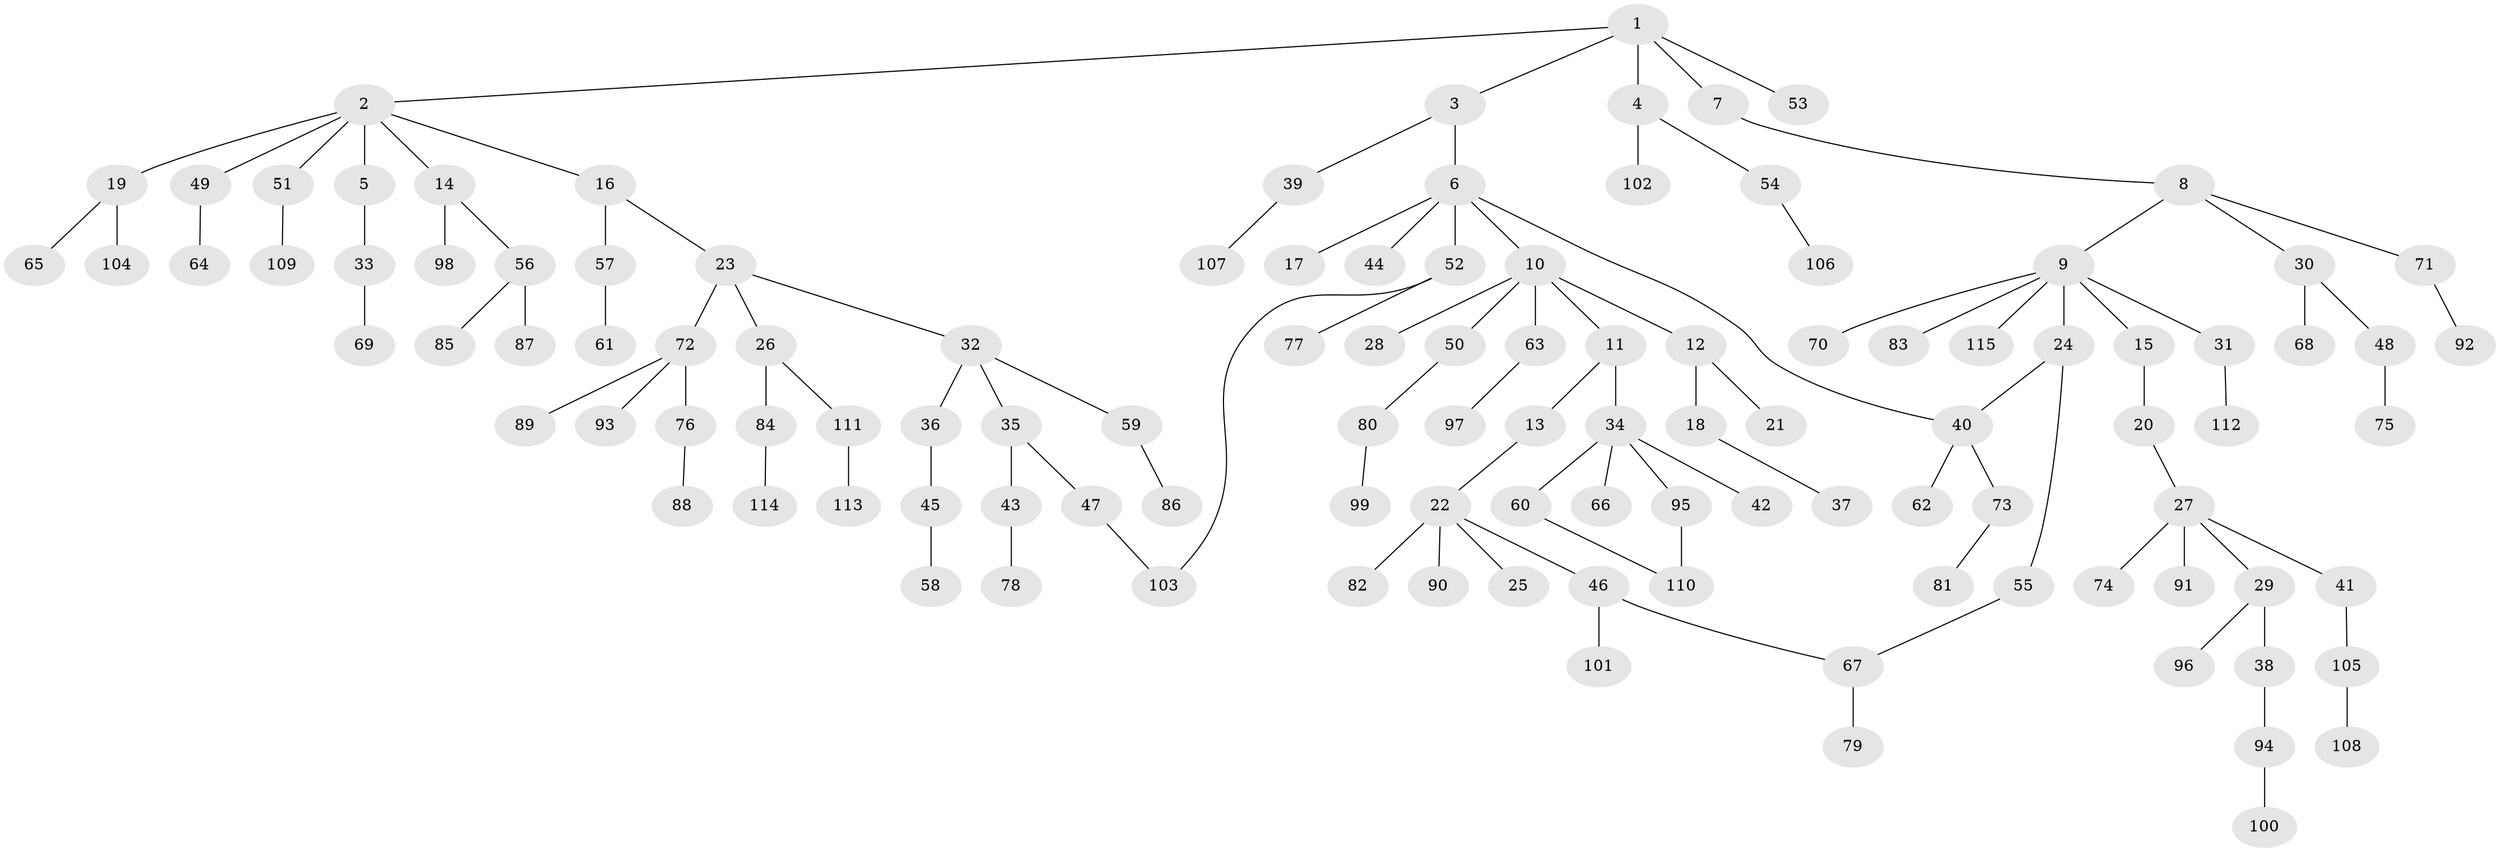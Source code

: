// Generated by graph-tools (version 1.1) at 2025/10/02/27/25 16:10:54]
// undirected, 115 vertices, 118 edges
graph export_dot {
graph [start="1"]
  node [color=gray90,style=filled];
  1;
  2;
  3;
  4;
  5;
  6;
  7;
  8;
  9;
  10;
  11;
  12;
  13;
  14;
  15;
  16;
  17;
  18;
  19;
  20;
  21;
  22;
  23;
  24;
  25;
  26;
  27;
  28;
  29;
  30;
  31;
  32;
  33;
  34;
  35;
  36;
  37;
  38;
  39;
  40;
  41;
  42;
  43;
  44;
  45;
  46;
  47;
  48;
  49;
  50;
  51;
  52;
  53;
  54;
  55;
  56;
  57;
  58;
  59;
  60;
  61;
  62;
  63;
  64;
  65;
  66;
  67;
  68;
  69;
  70;
  71;
  72;
  73;
  74;
  75;
  76;
  77;
  78;
  79;
  80;
  81;
  82;
  83;
  84;
  85;
  86;
  87;
  88;
  89;
  90;
  91;
  92;
  93;
  94;
  95;
  96;
  97;
  98;
  99;
  100;
  101;
  102;
  103;
  104;
  105;
  106;
  107;
  108;
  109;
  110;
  111;
  112;
  113;
  114;
  115;
  1 -- 2;
  1 -- 3;
  1 -- 4;
  1 -- 7;
  1 -- 53;
  2 -- 5;
  2 -- 14;
  2 -- 16;
  2 -- 19;
  2 -- 49;
  2 -- 51;
  3 -- 6;
  3 -- 39;
  4 -- 54;
  4 -- 102;
  5 -- 33;
  6 -- 10;
  6 -- 17;
  6 -- 44;
  6 -- 52;
  6 -- 40;
  7 -- 8;
  8 -- 9;
  8 -- 30;
  8 -- 71;
  9 -- 15;
  9 -- 24;
  9 -- 31;
  9 -- 70;
  9 -- 83;
  9 -- 115;
  10 -- 11;
  10 -- 12;
  10 -- 28;
  10 -- 50;
  10 -- 63;
  11 -- 13;
  11 -- 34;
  12 -- 18;
  12 -- 21;
  13 -- 22;
  14 -- 56;
  14 -- 98;
  15 -- 20;
  16 -- 23;
  16 -- 57;
  18 -- 37;
  19 -- 65;
  19 -- 104;
  20 -- 27;
  22 -- 25;
  22 -- 46;
  22 -- 82;
  22 -- 90;
  23 -- 26;
  23 -- 32;
  23 -- 72;
  24 -- 40;
  24 -- 55;
  26 -- 84;
  26 -- 111;
  27 -- 29;
  27 -- 41;
  27 -- 74;
  27 -- 91;
  29 -- 38;
  29 -- 96;
  30 -- 48;
  30 -- 68;
  31 -- 112;
  32 -- 35;
  32 -- 36;
  32 -- 59;
  33 -- 69;
  34 -- 42;
  34 -- 60;
  34 -- 66;
  34 -- 95;
  35 -- 43;
  35 -- 47;
  36 -- 45;
  38 -- 94;
  39 -- 107;
  40 -- 62;
  40 -- 73;
  41 -- 105;
  43 -- 78;
  45 -- 58;
  46 -- 67;
  46 -- 101;
  47 -- 103;
  48 -- 75;
  49 -- 64;
  50 -- 80;
  51 -- 109;
  52 -- 77;
  52 -- 103;
  54 -- 106;
  55 -- 67;
  56 -- 85;
  56 -- 87;
  57 -- 61;
  59 -- 86;
  60 -- 110;
  63 -- 97;
  67 -- 79;
  71 -- 92;
  72 -- 76;
  72 -- 89;
  72 -- 93;
  73 -- 81;
  76 -- 88;
  80 -- 99;
  84 -- 114;
  94 -- 100;
  95 -- 110;
  105 -- 108;
  111 -- 113;
}
